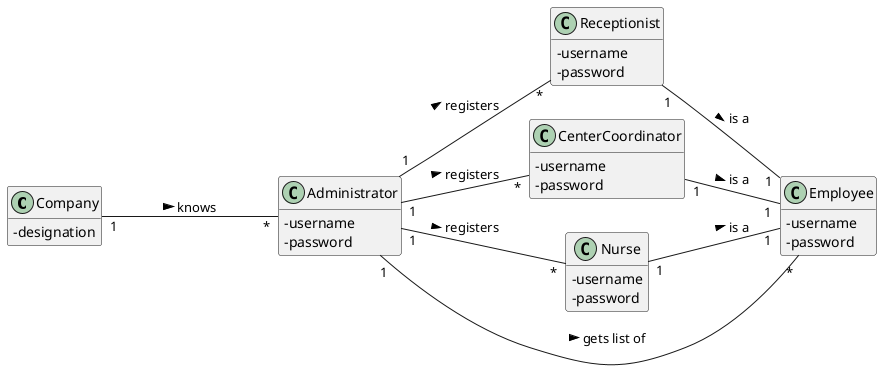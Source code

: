 @startuml
hide methods
left to right direction
skinparam classAttributeIconSize 0


class Company {
  -designation
}

class Administrator {
  -username
  -password
}

class Receptionist {
  -username
  -password
}

class CenterCoordinator {
  -username
  -password
}

class Nurse {
  -username
  -password
}

class Employee {
  -username
  -password
}


Company "1"---"*" Administrator : knows >
Administrator "1"--"*" Receptionist : registers >
Administrator "1"--"*" CenterCoordinator : registers >
Administrator "1"--"*" Nurse : registers >
Receptionist "1"--"1" Employee : is a >
CenterCoordinator "1"--"1" Employee : is a >
Nurse "1"--"1" Employee : is a >
Administrator "1"--"*" Employee : gets list of >






@enduml